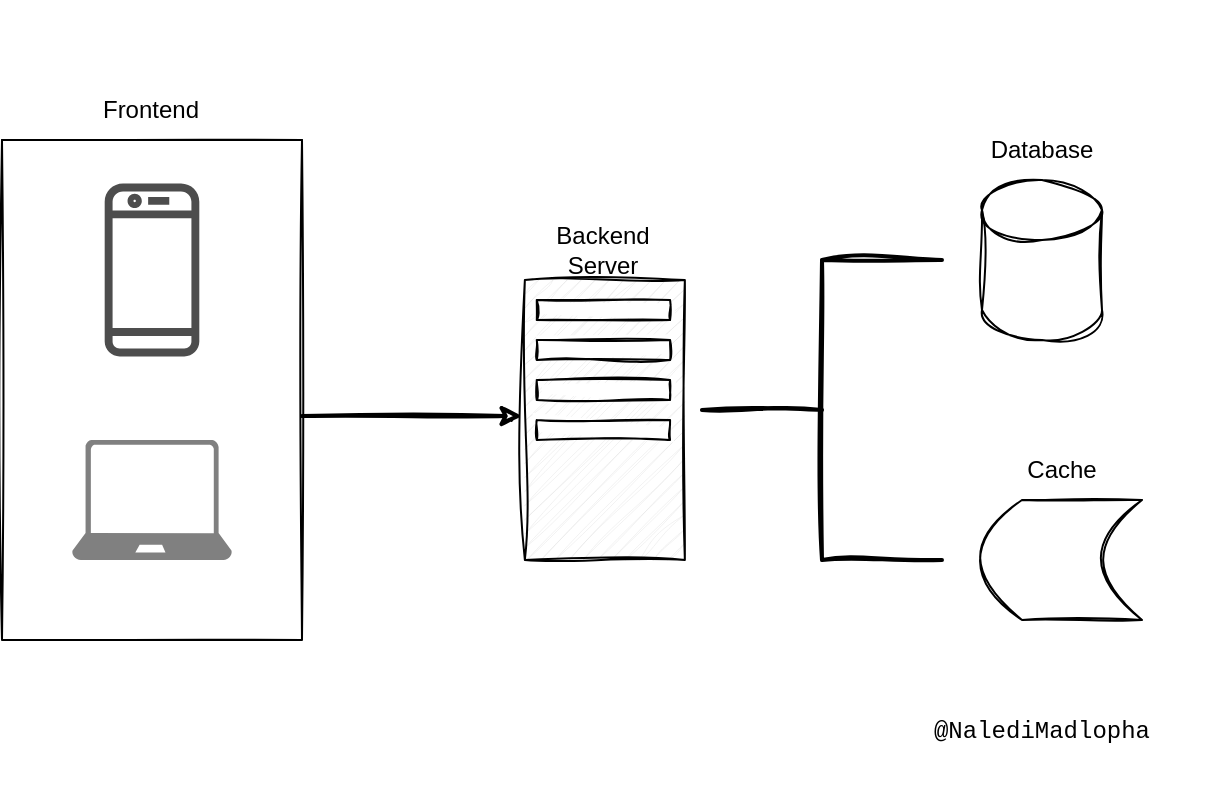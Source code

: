 <mxfile version="20.8.20" type="github">
  <diagram name="Page-1" id="ol_9qDqIIiiKlIj2JP1y">
    <mxGraphModel dx="1430" dy="746" grid="1" gridSize="10" guides="1" tooltips="1" connect="1" arrows="1" fold="1" page="1" pageScale="1" pageWidth="850" pageHeight="1100" math="0" shadow="0">
      <root>
        <mxCell id="0" />
        <mxCell id="1" parent="0" />
        <mxCell id="hziW49wvyorwkzN3ixbF-15" style="edgeStyle=orthogonalEdgeStyle;rounded=0;orthogonalLoop=1;jettySize=auto;html=1;exitX=0.5;exitY=1;exitDx=0;exitDy=0;" edge="1" parent="1">
          <mxGeometry relative="1" as="geometry">
            <mxPoint x="512.5" y="500" as="sourcePoint" />
            <mxPoint x="512.5" y="500" as="targetPoint" />
          </mxGeometry>
        </mxCell>
        <mxCell id="hziW49wvyorwkzN3ixbF-35" style="edgeStyle=orthogonalEdgeStyle;shape=flexArrow;rounded=0;orthogonalLoop=1;jettySize=auto;html=1;exitX=0.5;exitY=1;exitDx=0;exitDy=0;fontFamily=Helvetica;fontSize=12;fontColor=default;" edge="1" parent="1">
          <mxGeometry relative="1" as="geometry">
            <mxPoint x="512.5" y="500" as="sourcePoint" />
            <mxPoint x="512.5" y="500" as="targetPoint" />
          </mxGeometry>
        </mxCell>
        <mxCell id="hziW49wvyorwkzN3ixbF-44" value="" style="group" vertex="1" connectable="0" parent="1">
          <mxGeometry x="470" y="400" width="81.43" height="170" as="geometry" />
        </mxCell>
        <mxCell id="hziW49wvyorwkzN3ixbF-48" value="" style="group" vertex="1" connectable="0" parent="hziW49wvyorwkzN3ixbF-44">
          <mxGeometry x="-50" y="10" width="81.43" height="170" as="geometry" />
        </mxCell>
        <mxCell id="hziW49wvyorwkzN3ixbF-36" value="" style="verticalLabelPosition=bottom;verticalAlign=top;html=1;shape=mxgraph.basic.patternFillRect;fillStyle=diag;step=5;fillStrokeWidth=0.2;fillStrokeColor=#dddddd;sketch=1;jiggle=2;curveFitting=1;strokeColor=default;fontFamily=Helvetica;fontSize=12;fontColor=default;fillColor=default;" vertex="1" parent="hziW49wvyorwkzN3ixbF-48">
          <mxGeometry x="1.43" y="30" width="80" height="140" as="geometry" />
        </mxCell>
        <mxCell id="hziW49wvyorwkzN3ixbF-43" value="&lt;div&gt;Backend Server&lt;/div&gt;" style="text;html=1;strokeColor=none;fillColor=none;align=center;verticalAlign=middle;whiteSpace=wrap;rounded=0;" vertex="1" parent="hziW49wvyorwkzN3ixbF-48">
          <mxGeometry width="81.429" height="30" as="geometry" />
        </mxCell>
        <mxCell id="hziW49wvyorwkzN3ixbF-40" value="" style="rounded=0;whiteSpace=wrap;html=1;sketch=1;jiggle=2;fillStyle=auto;curveFitting=1;strokeColor=default;fontFamily=Helvetica;fontSize=12;fontColor=default;fillColor=default;" vertex="1" parent="hziW49wvyorwkzN3ixbF-48">
          <mxGeometry x="7.377" y="100" width="66.667" height="10" as="geometry" />
        </mxCell>
        <mxCell id="hziW49wvyorwkzN3ixbF-39" value="" style="rounded=0;whiteSpace=wrap;html=1;sketch=1;jiggle=2;fillStyle=auto;curveFitting=1;strokeColor=default;fontFamily=Helvetica;fontSize=12;fontColor=default;fillColor=default;" vertex="1" parent="hziW49wvyorwkzN3ixbF-48">
          <mxGeometry x="7.377" y="80" width="66.667" height="10" as="geometry" />
        </mxCell>
        <mxCell id="hziW49wvyorwkzN3ixbF-38" value="" style="rounded=0;whiteSpace=wrap;html=1;sketch=1;jiggle=2;fillStyle=auto;curveFitting=1;strokeColor=default;fontFamily=Helvetica;fontSize=12;fontColor=default;fillColor=default;" vertex="1" parent="hziW49wvyorwkzN3ixbF-48">
          <mxGeometry x="7.377" y="60" width="66.667" height="10" as="geometry" />
        </mxCell>
        <mxCell id="hziW49wvyorwkzN3ixbF-37" value="" style="rounded=0;whiteSpace=wrap;html=1;sketch=1;jiggle=2;fillStyle=auto;curveFitting=1;strokeColor=default;fontFamily=Helvetica;fontSize=12;fontColor=default;fillColor=default;" vertex="1" parent="hziW49wvyorwkzN3ixbF-48">
          <mxGeometry x="7.377" y="40" width="66.667" height="10" as="geometry" />
        </mxCell>
        <mxCell id="hziW49wvyorwkzN3ixbF-50" value="" style="strokeWidth=2;html=1;shape=mxgraph.flowchart.annotation_2;align=left;labelPosition=right;pointerEvents=1;sketch=1;jiggle=2;fillStyle=auto;curveFitting=1;strokeColor=default;fontFamily=Helvetica;fontSize=12;fontColor=default;fillColor=default;" vertex="1" parent="1">
          <mxGeometry x="510" y="430" width="120" height="150" as="geometry" />
        </mxCell>
        <mxCell id="hziW49wvyorwkzN3ixbF-53" value="" style="group" vertex="1" connectable="0" parent="1">
          <mxGeometry x="160" y="300" width="150" height="400" as="geometry" />
        </mxCell>
        <mxCell id="hziW49wvyorwkzN3ixbF-26" value="Frontend" style="text;html=1;strokeColor=none;fillColor=none;align=center;verticalAlign=middle;whiteSpace=wrap;rounded=0;" vertex="1" parent="hziW49wvyorwkzN3ixbF-53">
          <mxGeometry x="34.29" y="40" width="81.429" height="30" as="geometry" />
        </mxCell>
        <mxCell id="hziW49wvyorwkzN3ixbF-18" value="" style="swimlane;startSize=0;sketch=1;fillStyle=auto;html=1;" vertex="1" parent="hziW49wvyorwkzN3ixbF-53">
          <mxGeometry y="70" width="150" height="250" as="geometry" />
        </mxCell>
        <mxCell id="hziW49wvyorwkzN3ixbF-19" value="" style="outlineConnect=0;fontColor=#232F3E;gradientColor=none;fillColor=#4D4D4D;strokeColor=none;dashed=0;verticalLabelPosition=bottom;verticalAlign=top;align=center;html=1;fontSize=12;fontStyle=0;aspect=fixed;pointerEvents=1;shape=mxgraph.aws4.mobile_client;fillStyle=auto;shadow=0;" vertex="1" parent="hziW49wvyorwkzN3ixbF-18">
          <mxGeometry x="51.346" y="20" width="47.31" height="90" as="geometry" />
        </mxCell>
        <mxCell id="hziW49wvyorwkzN3ixbF-22" value="" style="verticalLabelPosition=bottom;html=1;verticalAlign=top;align=center;strokeColor=none;fillColor=#808080;shape=mxgraph.azure.laptop;pointerEvents=1;shadow=0;sketch=0;fillStyle=auto;" vertex="1" parent="hziW49wvyorwkzN3ixbF-18">
          <mxGeometry x="35" y="150" width="80" height="60" as="geometry" />
        </mxCell>
        <mxCell id="hziW49wvyorwkzN3ixbF-56" value="" style="group" vertex="1" connectable="0" parent="1">
          <mxGeometry x="650" y="360" width="60" height="110" as="geometry" />
        </mxCell>
        <mxCell id="hziW49wvyorwkzN3ixbF-1" value="" style="shape=cylinder3;whiteSpace=wrap;html=1;boundedLbl=1;backgroundOutline=1;size=15;fillStyle=auto;sketch=1;curveFitting=1;jiggle=2;" vertex="1" parent="hziW49wvyorwkzN3ixbF-56">
          <mxGeometry y="30" width="60" height="80" as="geometry" />
        </mxCell>
        <mxCell id="hziW49wvyorwkzN3ixbF-54" value="&lt;div&gt;Database&lt;/div&gt;" style="text;html=1;strokeColor=none;fillColor=none;align=center;verticalAlign=middle;whiteSpace=wrap;rounded=0;fontSize=12;fontFamily=Helvetica;fontColor=default;" vertex="1" parent="hziW49wvyorwkzN3ixbF-56">
          <mxGeometry width="60" height="30" as="geometry" />
        </mxCell>
        <mxCell id="hziW49wvyorwkzN3ixbF-57" value="" style="group" vertex="1" connectable="0" parent="1">
          <mxGeometry x="650" y="520" width="80" height="90" as="geometry" />
        </mxCell>
        <mxCell id="hziW49wvyorwkzN3ixbF-2" value="" style="shape=dataStorage;whiteSpace=wrap;html=1;fixedSize=1;sketch=1;fillStyle=auto;" vertex="1" parent="hziW49wvyorwkzN3ixbF-57">
          <mxGeometry y="30" width="80" height="60" as="geometry" />
        </mxCell>
        <mxCell id="hziW49wvyorwkzN3ixbF-55" value="Cache" style="text;html=1;strokeColor=none;fillColor=none;align=center;verticalAlign=middle;whiteSpace=wrap;rounded=0;fontSize=12;fontFamily=Helvetica;fontColor=default;" vertex="1" parent="hziW49wvyorwkzN3ixbF-57">
          <mxGeometry x="10" width="60" height="30" as="geometry" />
        </mxCell>
        <mxCell id="hziW49wvyorwkzN3ixbF-59" style="edgeStyle=orthogonalEdgeStyle;rounded=0;sketch=1;orthogonalLoop=1;jettySize=auto;html=1;entryX=-0.018;entryY=0.536;entryDx=0;entryDy=0;entryPerimeter=0;strokeWidth=2;fontFamily=Helvetica;fontSize=12;fontColor=default;" edge="1" parent="1">
          <mxGeometry relative="1" as="geometry">
            <mxPoint x="310" y="508.04" as="sourcePoint" />
            <mxPoint x="419.99" y="508.04" as="targetPoint" />
          </mxGeometry>
        </mxCell>
        <mxCell id="hziW49wvyorwkzN3ixbF-60" value="&lt;div style=&quot;font-size: 12px;&quot;&gt;&lt;blockquote style=&quot;font-size: 12px;&quot;&gt;&lt;font style=&quot;font-size: 12px;&quot; face=&quot;Courier New&quot;&gt;@NalediMadlopha&lt;/font&gt;&lt;/blockquote&gt;&lt;/div&gt;" style="text;html=1;strokeColor=none;fillColor=none;align=center;verticalAlign=middle;whiteSpace=wrap;rounded=0;fontSize=12;fontFamily=Helvetica;fontColor=default;sketch=1;curveFitting=1;jiggle=2;fillOpacity=100;" vertex="1" parent="1">
          <mxGeometry x="620" y="650" width="120" height="30" as="geometry" />
        </mxCell>
      </root>
    </mxGraphModel>
  </diagram>
</mxfile>
